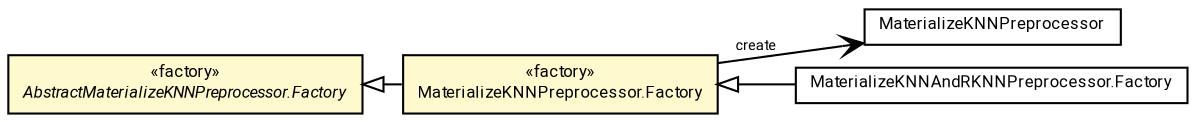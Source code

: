 #!/usr/local/bin/dot
#
# Class diagram 
# Generated by UMLGraph version R5_7_2-60-g0e99a6 (http://www.spinellis.gr/umlgraph/)
#

digraph G {
	graph [fontnames="svg"]
	edge [fontname="Roboto",fontsize=7,labelfontname="Roboto",labelfontsize=7,color="black"];
	node [fontname="Roboto",fontcolor="black",fontsize=8,shape=plaintext,margin=0,width=0,height=0];
	nodesep=0.15;
	ranksep=0.25;
	rankdir=LR;
	// de.lmu.ifi.dbs.elki.index.preprocessed.knn.MaterializeKNNPreprocessor<O>
	c6805628 [label=<<table title="de.lmu.ifi.dbs.elki.index.preprocessed.knn.MaterializeKNNPreprocessor" border="0" cellborder="1" cellspacing="0" cellpadding="2" href="MaterializeKNNPreprocessor.html" target="_parent">
		<tr><td><table border="0" cellspacing="0" cellpadding="1">
		<tr><td align="center" balign="center"> <font face="Roboto">MaterializeKNNPreprocessor</font> </td></tr>
		</table></td></tr>
		</table>>, URL="MaterializeKNNPreprocessor.html"];
	// de.lmu.ifi.dbs.elki.index.preprocessed.knn.MaterializeKNNPreprocessor.Factory<O>
	c6805629 [label=<<table title="de.lmu.ifi.dbs.elki.index.preprocessed.knn.MaterializeKNNPreprocessor.Factory" border="0" cellborder="1" cellspacing="0" cellpadding="2" bgcolor="lemonChiffon" href="MaterializeKNNPreprocessor.Factory.html" target="_parent">
		<tr><td><table border="0" cellspacing="0" cellpadding="1">
		<tr><td align="center" balign="center"> &#171;factory&#187; </td></tr>
		<tr><td align="center" balign="center"> <font face="Roboto">MaterializeKNNPreprocessor.Factory</font> </td></tr>
		</table></td></tr>
		</table>>, URL="MaterializeKNNPreprocessor.Factory.html"];
	// de.lmu.ifi.dbs.elki.index.preprocessed.knn.MaterializeKNNAndRKNNPreprocessor.Factory<O>
	c6805638 [label=<<table title="de.lmu.ifi.dbs.elki.index.preprocessed.knn.MaterializeKNNAndRKNNPreprocessor.Factory" border="0" cellborder="1" cellspacing="0" cellpadding="2" href="MaterializeKNNAndRKNNPreprocessor.Factory.html" target="_parent">
		<tr><td><table border="0" cellspacing="0" cellpadding="1">
		<tr><td align="center" balign="center"> <font face="Roboto">MaterializeKNNAndRKNNPreprocessor.Factory</font> </td></tr>
		</table></td></tr>
		</table>>, URL="MaterializeKNNAndRKNNPreprocessor.Factory.html"];
	// de.lmu.ifi.dbs.elki.index.preprocessed.knn.AbstractMaterializeKNNPreprocessor.Factory<O>
	c6805647 [label=<<table title="de.lmu.ifi.dbs.elki.index.preprocessed.knn.AbstractMaterializeKNNPreprocessor.Factory" border="0" cellborder="1" cellspacing="0" cellpadding="2" bgcolor="LemonChiffon" href="AbstractMaterializeKNNPreprocessor.Factory.html" target="_parent">
		<tr><td><table border="0" cellspacing="0" cellpadding="1">
		<tr><td align="center" balign="center"> &#171;factory&#187; </td></tr>
		<tr><td align="center" balign="center"> <font face="Roboto"><i>AbstractMaterializeKNNPreprocessor.Factory</i></font> </td></tr>
		</table></td></tr>
		</table>>, URL="AbstractMaterializeKNNPreprocessor.Factory.html"];
	// de.lmu.ifi.dbs.elki.index.preprocessed.knn.MaterializeKNNPreprocessor.Factory<O> extends de.lmu.ifi.dbs.elki.index.preprocessed.knn.AbstractMaterializeKNNPreprocessor.Factory<O>
	c6805647 -> c6805629 [arrowtail=empty,dir=back,weight=10];
	// de.lmu.ifi.dbs.elki.index.preprocessed.knn.MaterializeKNNPreprocessor.Factory<O> navassoc de.lmu.ifi.dbs.elki.index.preprocessed.knn.MaterializeKNNPreprocessor<O>
	c6805629 -> c6805628 [arrowhead=open,weight=1,label="create"];
	// de.lmu.ifi.dbs.elki.index.preprocessed.knn.MaterializeKNNAndRKNNPreprocessor.Factory<O> extends de.lmu.ifi.dbs.elki.index.preprocessed.knn.MaterializeKNNPreprocessor.Factory<O>
	c6805629 -> c6805638 [arrowtail=empty,dir=back,weight=10];
}

